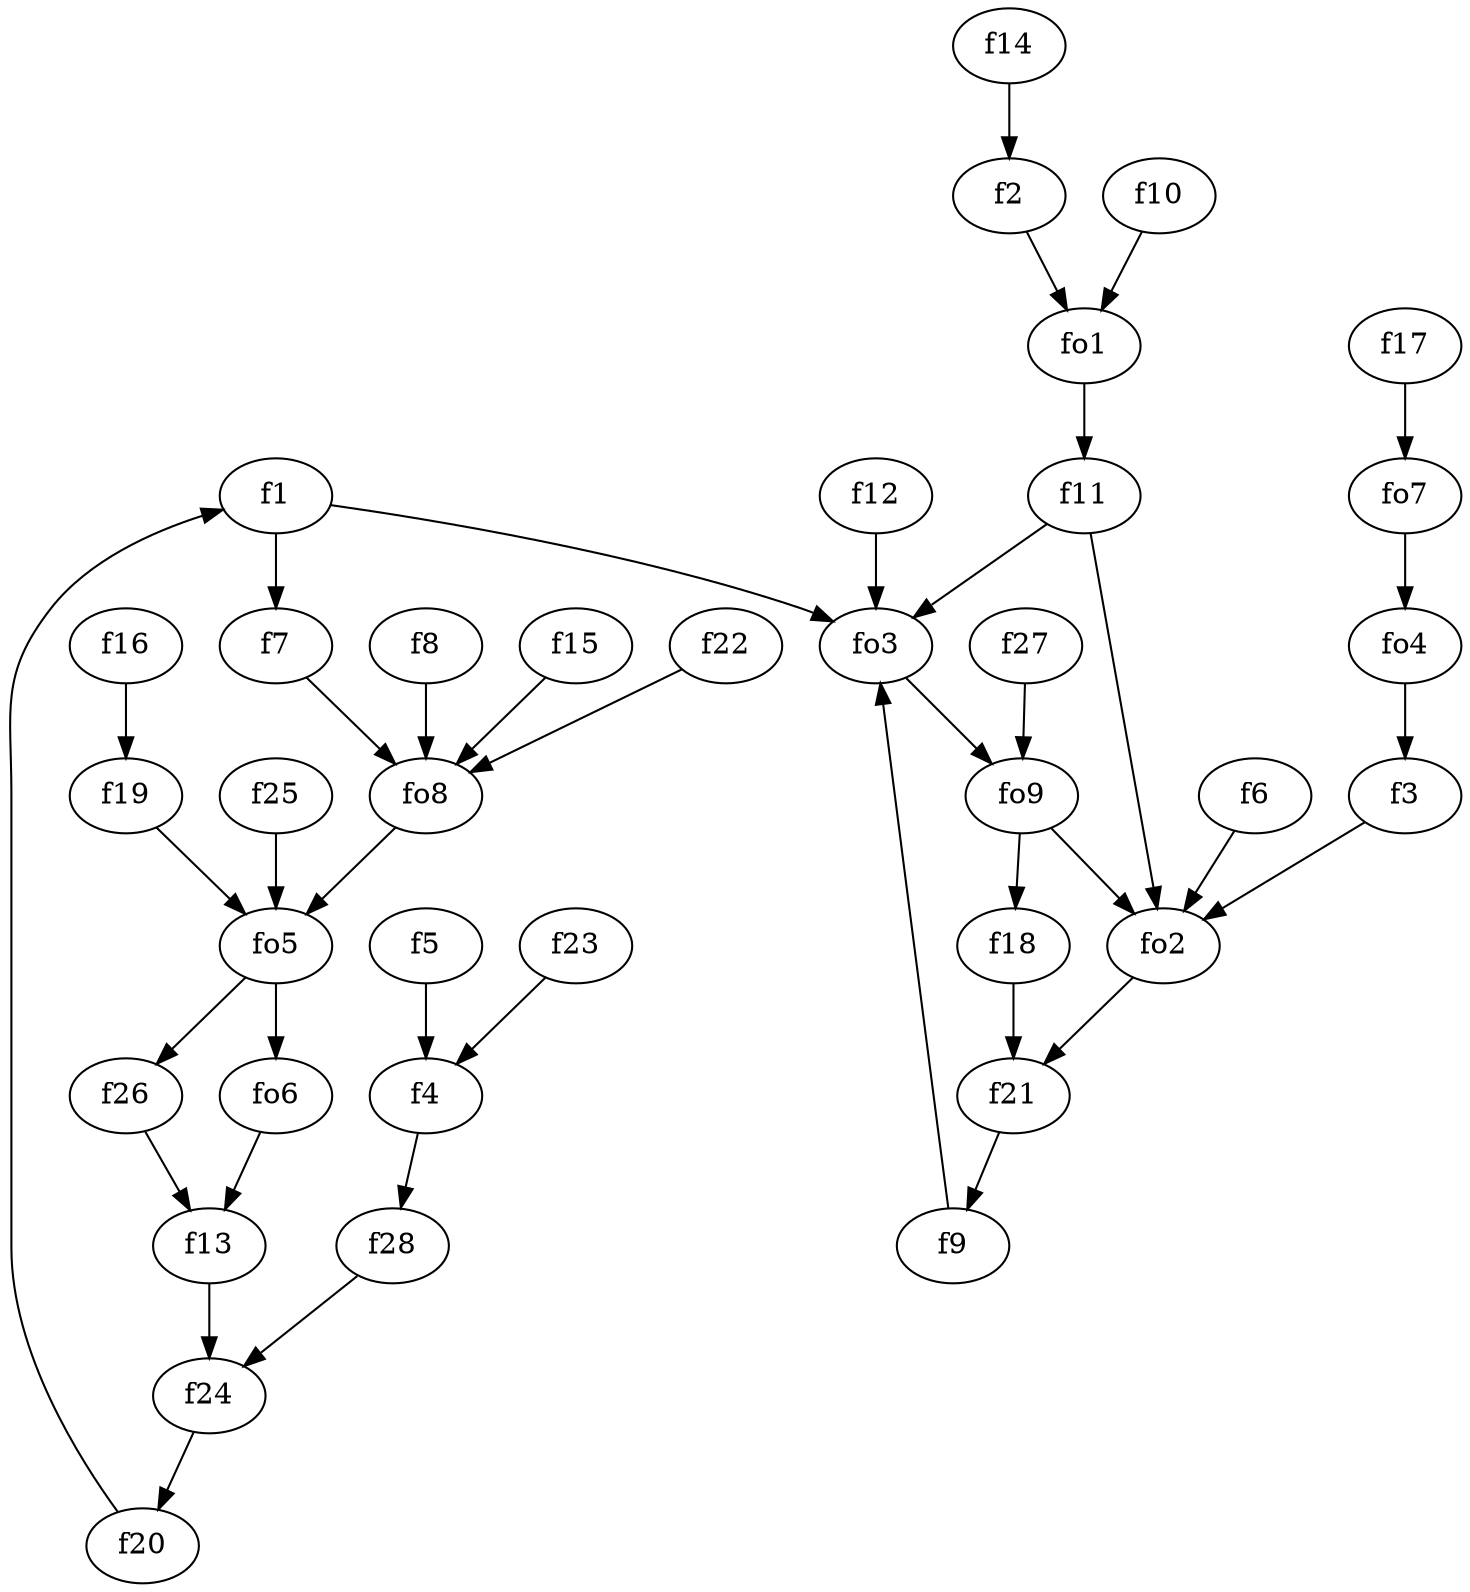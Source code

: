strict digraph  {
f1;
f2;
f3;
f4;
f5;
f6;
f7;
f8;
f9;
f10;
f11;
f12;
f13;
f14;
f15;
f16;
f17;
f18;
f19;
f20;
f21;
f22;
f23;
f24;
f25;
f26;
f27;
f28;
fo1;
fo2;
fo3;
fo4;
fo5;
fo6;
fo7;
fo8;
fo9;
f1 -> fo3  [weight=2];
f1 -> f7  [weight=2];
f2 -> fo1  [weight=2];
f3 -> fo2  [weight=2];
f4 -> f28  [weight=2];
f5 -> f4  [weight=2];
f6 -> fo2  [weight=2];
f7 -> fo8  [weight=2];
f8 -> fo8  [weight=2];
f9 -> fo3  [weight=2];
f10 -> fo1  [weight=2];
f11 -> fo3  [weight=2];
f11 -> fo2  [weight=2];
f12 -> fo3  [weight=2];
f13 -> f24  [weight=2];
f14 -> f2  [weight=2];
f15 -> fo8  [weight=2];
f16 -> f19  [weight=2];
f17 -> fo7  [weight=2];
f18 -> f21  [weight=2];
f19 -> fo5  [weight=2];
f20 -> f1  [weight=2];
f21 -> f9  [weight=2];
f22 -> fo8  [weight=2];
f23 -> f4  [weight=2];
f24 -> f20  [weight=2];
f25 -> fo5  [weight=2];
f26 -> f13  [weight=2];
f27 -> fo9  [weight=2];
f28 -> f24  [weight=2];
fo1 -> f11  [weight=2];
fo2 -> f21  [weight=2];
fo3 -> fo9  [weight=2];
fo4 -> f3  [weight=2];
fo5 -> fo6  [weight=2];
fo5 -> f26  [weight=2];
fo6 -> f13  [weight=2];
fo7 -> fo4  [weight=2];
fo8 -> fo5  [weight=2];
fo9 -> fo2  [weight=2];
fo9 -> f18  [weight=2];
}
